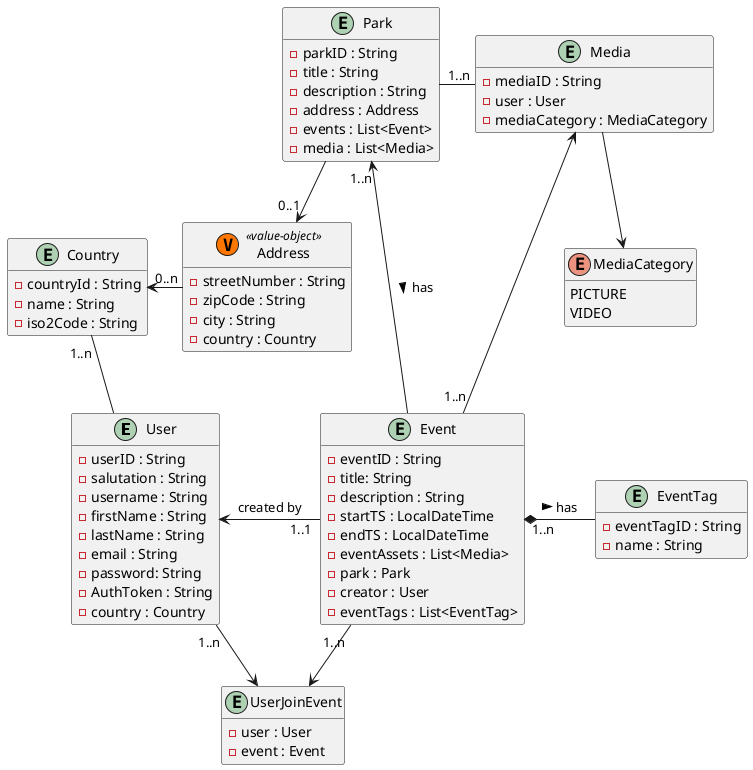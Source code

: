@startuml
'https://plantuml.com/class-diagram

hide empty methods

'entity Comment {}

entity User {
    - userID : String
    - salutation : String
    - username : String
    - firstName : String
    - lastName : String
    - email : String
    - password: String
    - AuthToken : String
    - country : Country
    }

entity UserJoinEvent {
    - user : User
    - event : Event

}

entity Event {
    - eventID : String
    - title: String
    - description : String
    - startTS : LocalDateTime
    - endTS : LocalDateTime
    - eventAssets : List<Media>
    - park : Park
    - creator : User
    - eventTags : List<EventTag>
}

entity EventTag {
    - eventTagID : String
    - name : String
}

entity Media {
    - mediaID : String
    - user : User
    - mediaCategory : MediaCategory
}

enum MediaCategory {
    PICTURE
    VIDEO
}

entity Park {
    - parkID : String
    - title : String
    - description : String
    - address : Address
    - events : List<Event>
    - media : List<Media>
}

class Address <<(V, #FF7700) value-object>> {
    - streetNumber : String
    - zipCode : String
    - city : String
    - country : Country
}

entity Country {
    - countryId : String
    - name : String
    - iso2Code : String
}

User "1..n" --> UserJoinEvent
Event "1..n" -->  UserJoinEvent
Address "0..n" -> Country
Media --> MediaCategory
EventTag -left-* "1..n" Event : has <
Event -up-> "1..n" Park : has <
Media <-- "1..n" Event
Event "1..1" -left-> User : created by
Park "1..n" -right- Media
Country "1..n" -- User
Park --> "0..1" Address


@enduml